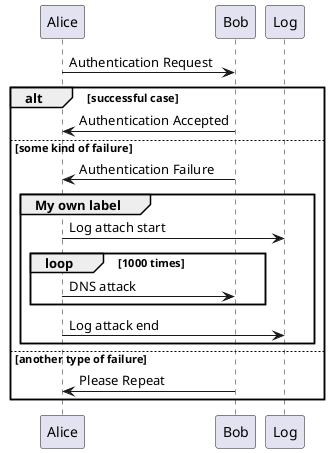 @startuml

' Grouping Messages'
Alice -> Bob: Authentication Request

alt successful case

    Bob -> Alice: Authentication Accepted

else some kind of failure

    Bob -> Alice: Authentication Failure
    group My own label
    Alice -> Log: Log attach start
        loop 1000 times
            Alice -> Bob: DNS attack
        end
    Alice -> Log: Log attack end
    end

else another type of failure
    Bob -> Alice: Please Repeat
end
@enduml